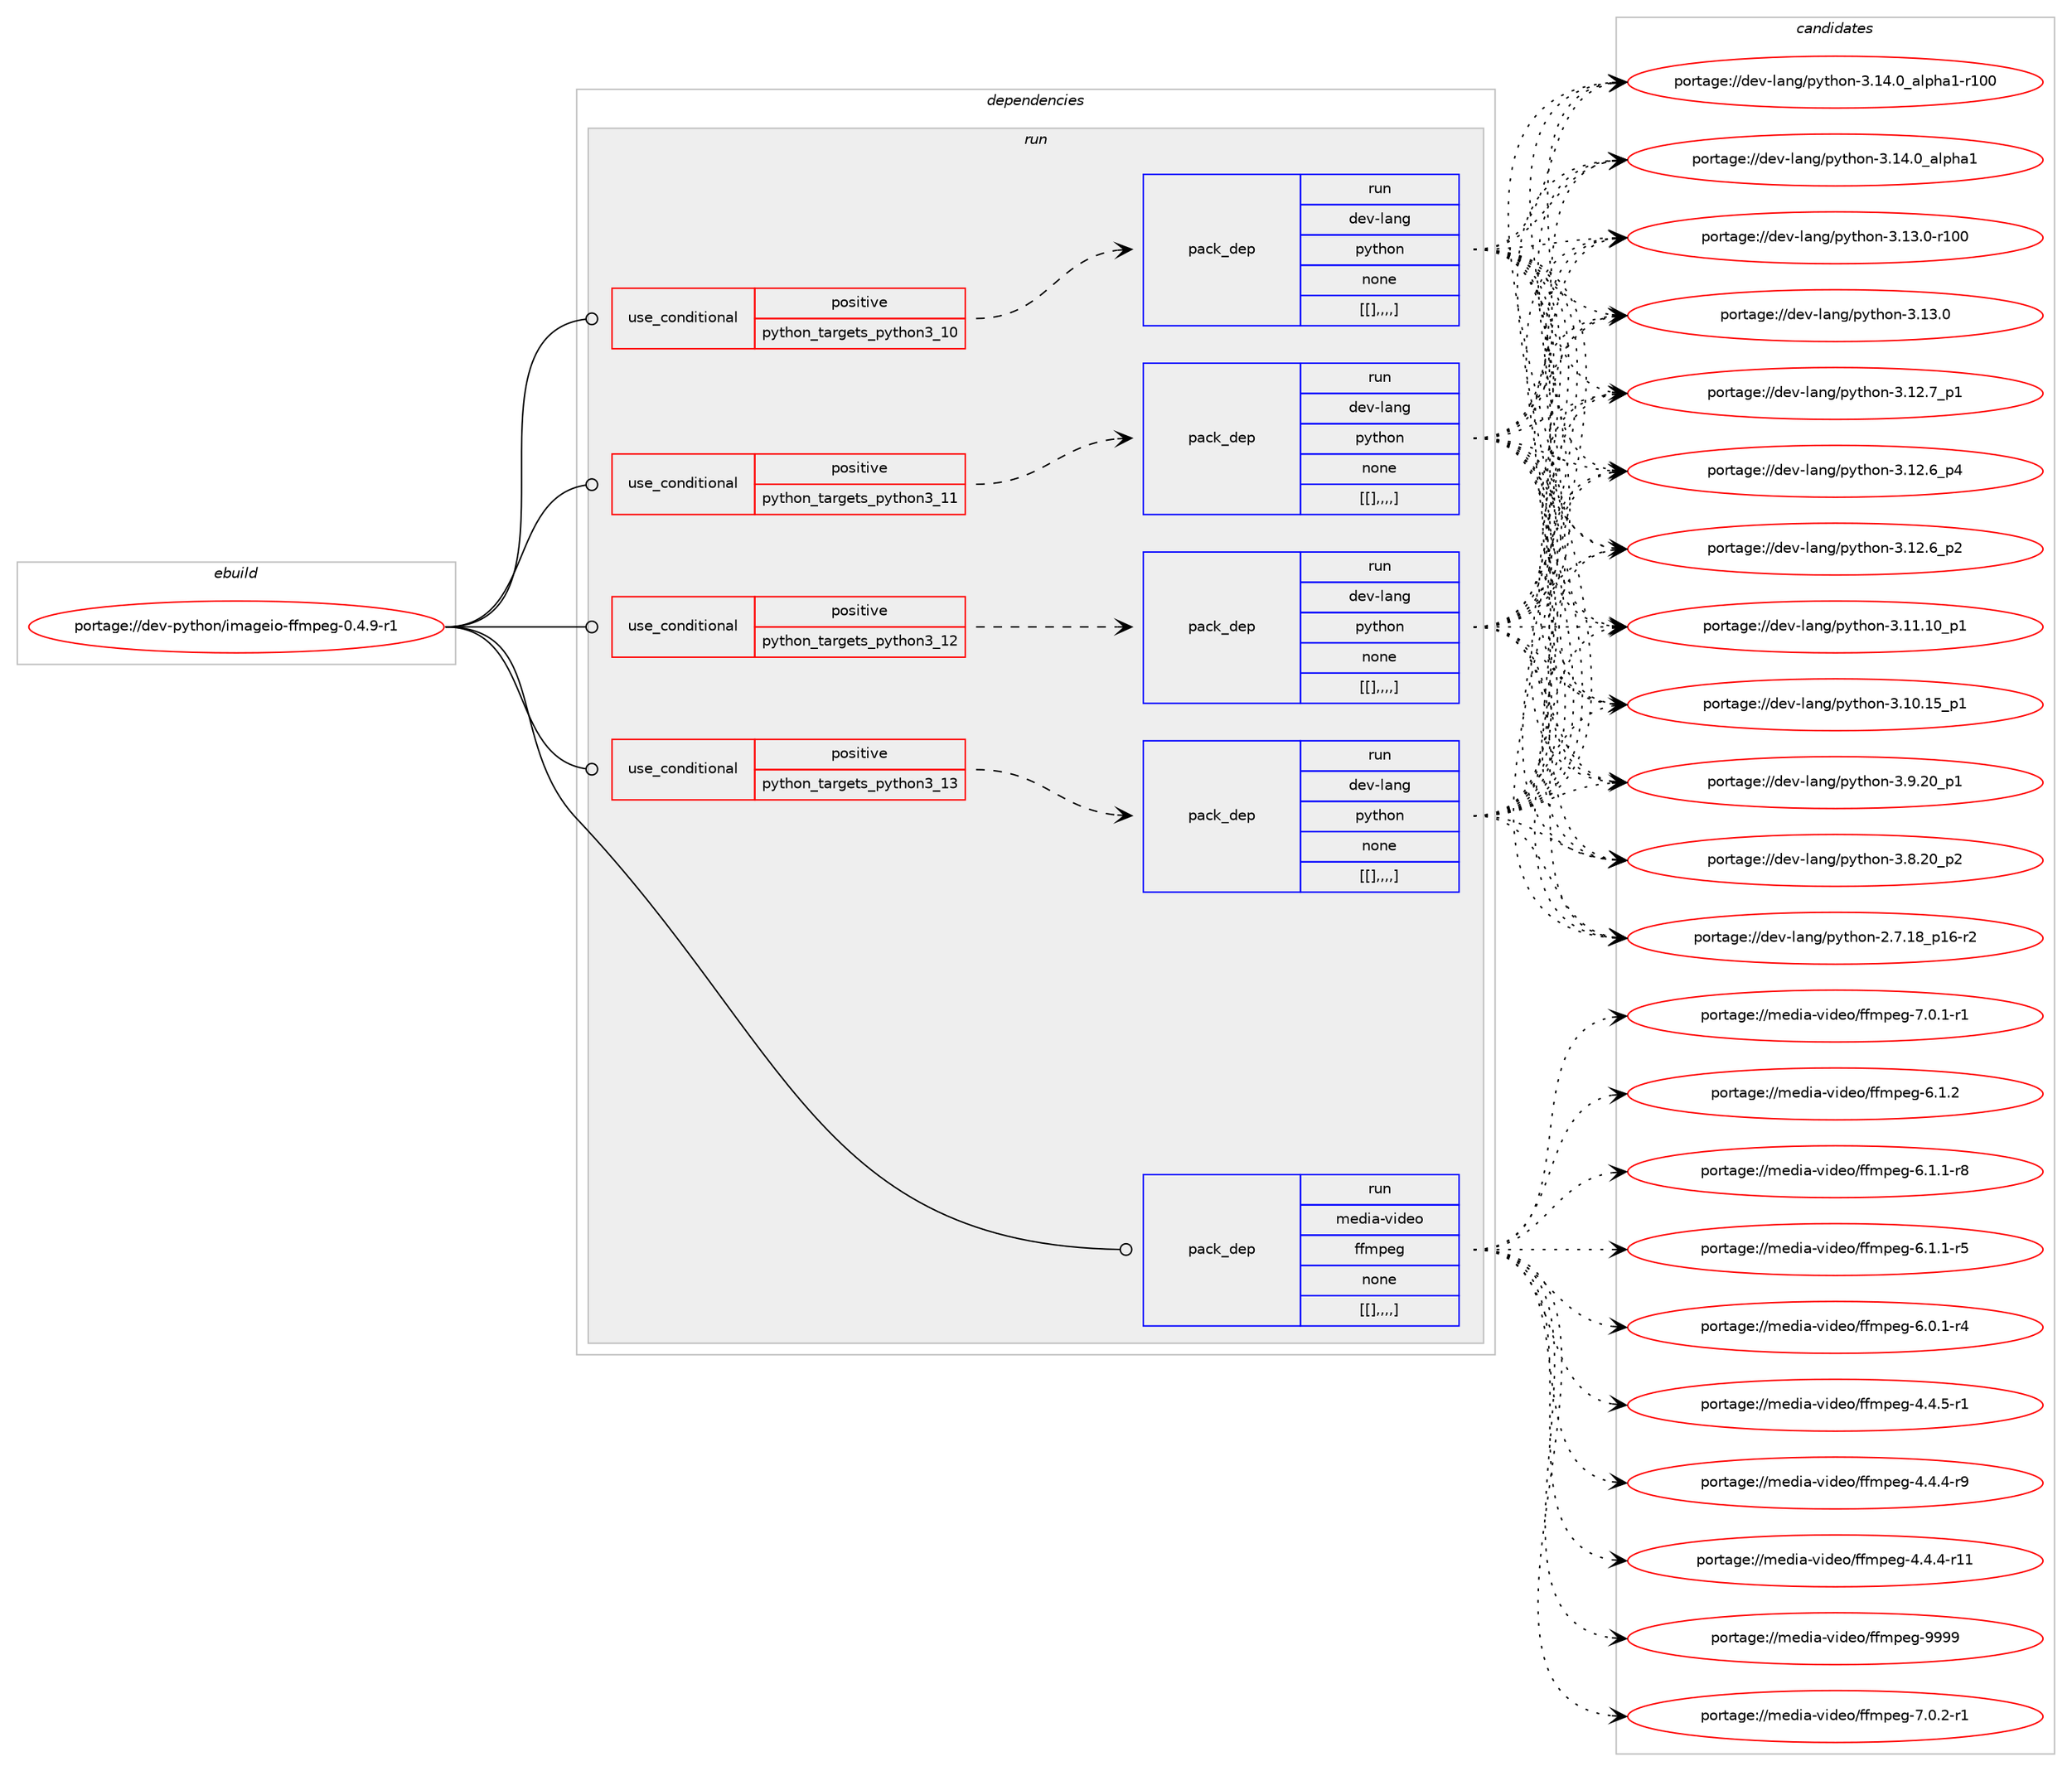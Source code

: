 digraph prolog {

# *************
# Graph options
# *************

newrank=true;
concentrate=true;
compound=true;
graph [rankdir=LR,fontname=Helvetica,fontsize=10,ranksep=1.5];#, ranksep=2.5, nodesep=0.2];
edge  [arrowhead=vee];
node  [fontname=Helvetica,fontsize=10];

# **********
# The ebuild
# **********

subgraph cluster_leftcol {
color=gray;
label=<<i>ebuild</i>>;
id [label="portage://dev-python/imageio-ffmpeg-0.4.9-r1", color=red, width=4, href="../dev-python/imageio-ffmpeg-0.4.9-r1.svg"];
}

# ****************
# The dependencies
# ****************

subgraph cluster_midcol {
color=gray;
label=<<i>dependencies</i>>;
subgraph cluster_compile {
fillcolor="#eeeeee";
style=filled;
label=<<i>compile</i>>;
}
subgraph cluster_compileandrun {
fillcolor="#eeeeee";
style=filled;
label=<<i>compile and run</i>>;
}
subgraph cluster_run {
fillcolor="#eeeeee";
style=filled;
label=<<i>run</i>>;
subgraph cond35734 {
dependency153713 [label=<<TABLE BORDER="0" CELLBORDER="1" CELLSPACING="0" CELLPADDING="4"><TR><TD ROWSPAN="3" CELLPADDING="10">use_conditional</TD></TR><TR><TD>positive</TD></TR><TR><TD>python_targets_python3_10</TD></TR></TABLE>>, shape=none, color=red];
subgraph pack116663 {
dependency153715 [label=<<TABLE BORDER="0" CELLBORDER="1" CELLSPACING="0" CELLPADDING="4" WIDTH="220"><TR><TD ROWSPAN="6" CELLPADDING="30">pack_dep</TD></TR><TR><TD WIDTH="110">run</TD></TR><TR><TD>dev-lang</TD></TR><TR><TD>python</TD></TR><TR><TD>none</TD></TR><TR><TD>[[],,,,]</TD></TR></TABLE>>, shape=none, color=blue];
}
dependency153713:e -> dependency153715:w [weight=20,style="dashed",arrowhead="vee"];
}
id:e -> dependency153713:w [weight=20,style="solid",arrowhead="odot"];
subgraph cond35753 {
dependency153757 [label=<<TABLE BORDER="0" CELLBORDER="1" CELLSPACING="0" CELLPADDING="4"><TR><TD ROWSPAN="3" CELLPADDING="10">use_conditional</TD></TR><TR><TD>positive</TD></TR><TR><TD>python_targets_python3_11</TD></TR></TABLE>>, shape=none, color=red];
subgraph pack116688 {
dependency153760 [label=<<TABLE BORDER="0" CELLBORDER="1" CELLSPACING="0" CELLPADDING="4" WIDTH="220"><TR><TD ROWSPAN="6" CELLPADDING="30">pack_dep</TD></TR><TR><TD WIDTH="110">run</TD></TR><TR><TD>dev-lang</TD></TR><TR><TD>python</TD></TR><TR><TD>none</TD></TR><TR><TD>[[],,,,]</TD></TR></TABLE>>, shape=none, color=blue];
}
dependency153757:e -> dependency153760:w [weight=20,style="dashed",arrowhead="vee"];
}
id:e -> dependency153757:w [weight=20,style="solid",arrowhead="odot"];
subgraph cond35772 {
dependency153803 [label=<<TABLE BORDER="0" CELLBORDER="1" CELLSPACING="0" CELLPADDING="4"><TR><TD ROWSPAN="3" CELLPADDING="10">use_conditional</TD></TR><TR><TD>positive</TD></TR><TR><TD>python_targets_python3_12</TD></TR></TABLE>>, shape=none, color=red];
subgraph pack116752 {
dependency153863 [label=<<TABLE BORDER="0" CELLBORDER="1" CELLSPACING="0" CELLPADDING="4" WIDTH="220"><TR><TD ROWSPAN="6" CELLPADDING="30">pack_dep</TD></TR><TR><TD WIDTH="110">run</TD></TR><TR><TD>dev-lang</TD></TR><TR><TD>python</TD></TR><TR><TD>none</TD></TR><TR><TD>[[],,,,]</TD></TR></TABLE>>, shape=none, color=blue];
}
dependency153803:e -> dependency153863:w [weight=20,style="dashed",arrowhead="vee"];
}
id:e -> dependency153803:w [weight=20,style="solid",arrowhead="odot"];
subgraph cond35813 {
dependency153914 [label=<<TABLE BORDER="0" CELLBORDER="1" CELLSPACING="0" CELLPADDING="4"><TR><TD ROWSPAN="3" CELLPADDING="10">use_conditional</TD></TR><TR><TD>positive</TD></TR><TR><TD>python_targets_python3_13</TD></TR></TABLE>>, shape=none, color=red];
subgraph pack116785 {
dependency153935 [label=<<TABLE BORDER="0" CELLBORDER="1" CELLSPACING="0" CELLPADDING="4" WIDTH="220"><TR><TD ROWSPAN="6" CELLPADDING="30">pack_dep</TD></TR><TR><TD WIDTH="110">run</TD></TR><TR><TD>dev-lang</TD></TR><TR><TD>python</TD></TR><TR><TD>none</TD></TR><TR><TD>[[],,,,]</TD></TR></TABLE>>, shape=none, color=blue];
}
dependency153914:e -> dependency153935:w [weight=20,style="dashed",arrowhead="vee"];
}
id:e -> dependency153914:w [weight=20,style="solid",arrowhead="odot"];
subgraph pack116814 {
dependency154007 [label=<<TABLE BORDER="0" CELLBORDER="1" CELLSPACING="0" CELLPADDING="4" WIDTH="220"><TR><TD ROWSPAN="6" CELLPADDING="30">pack_dep</TD></TR><TR><TD WIDTH="110">run</TD></TR><TR><TD>media-video</TD></TR><TR><TD>ffmpeg</TD></TR><TR><TD>none</TD></TR><TR><TD>[[],,,,]</TD></TR></TABLE>>, shape=none, color=blue];
}
id:e -> dependency154007:w [weight=20,style="solid",arrowhead="odot"];
}
}

# **************
# The candidates
# **************

subgraph cluster_choices {
rank=same;
color=gray;
label=<<i>candidates</i>>;

subgraph choice116598 {
color=black;
nodesep=1;
choice100101118451089711010347112121116104111110455146495246489597108112104974945114494848 [label="portage://dev-lang/python-3.14.0_alpha1-r100", color=red, width=4,href="../dev-lang/python-3.14.0_alpha1-r100.svg"];
choice1001011184510897110103471121211161041111104551464952464895971081121049749 [label="portage://dev-lang/python-3.14.0_alpha1", color=red, width=4,href="../dev-lang/python-3.14.0_alpha1.svg"];
choice1001011184510897110103471121211161041111104551464951464845114494848 [label="portage://dev-lang/python-3.13.0-r100", color=red, width=4,href="../dev-lang/python-3.13.0-r100.svg"];
choice10010111845108971101034711212111610411111045514649514648 [label="portage://dev-lang/python-3.13.0", color=red, width=4,href="../dev-lang/python-3.13.0.svg"];
choice100101118451089711010347112121116104111110455146495046559511249 [label="portage://dev-lang/python-3.12.7_p1", color=red, width=4,href="../dev-lang/python-3.12.7_p1.svg"];
choice100101118451089711010347112121116104111110455146495046549511252 [label="portage://dev-lang/python-3.12.6_p4", color=red, width=4,href="../dev-lang/python-3.12.6_p4.svg"];
choice100101118451089711010347112121116104111110455146495046549511250 [label="portage://dev-lang/python-3.12.6_p2", color=red, width=4,href="../dev-lang/python-3.12.6_p2.svg"];
choice10010111845108971101034711212111610411111045514649494649489511249 [label="portage://dev-lang/python-3.11.10_p1", color=red, width=4,href="../dev-lang/python-3.11.10_p1.svg"];
choice10010111845108971101034711212111610411111045514649484649539511249 [label="portage://dev-lang/python-3.10.15_p1", color=red, width=4,href="../dev-lang/python-3.10.15_p1.svg"];
choice100101118451089711010347112121116104111110455146574650489511249 [label="portage://dev-lang/python-3.9.20_p1", color=red, width=4,href="../dev-lang/python-3.9.20_p1.svg"];
choice100101118451089711010347112121116104111110455146564650489511250 [label="portage://dev-lang/python-3.8.20_p2", color=red, width=4,href="../dev-lang/python-3.8.20_p2.svg"];
choice100101118451089711010347112121116104111110455046554649569511249544511450 [label="portage://dev-lang/python-2.7.18_p16-r2", color=red, width=4,href="../dev-lang/python-2.7.18_p16-r2.svg"];
dependency153715:e -> choice100101118451089711010347112121116104111110455146495246489597108112104974945114494848:w [style=dotted,weight="100"];
dependency153715:e -> choice1001011184510897110103471121211161041111104551464952464895971081121049749:w [style=dotted,weight="100"];
dependency153715:e -> choice1001011184510897110103471121211161041111104551464951464845114494848:w [style=dotted,weight="100"];
dependency153715:e -> choice10010111845108971101034711212111610411111045514649514648:w [style=dotted,weight="100"];
dependency153715:e -> choice100101118451089711010347112121116104111110455146495046559511249:w [style=dotted,weight="100"];
dependency153715:e -> choice100101118451089711010347112121116104111110455146495046549511252:w [style=dotted,weight="100"];
dependency153715:e -> choice100101118451089711010347112121116104111110455146495046549511250:w [style=dotted,weight="100"];
dependency153715:e -> choice10010111845108971101034711212111610411111045514649494649489511249:w [style=dotted,weight="100"];
dependency153715:e -> choice10010111845108971101034711212111610411111045514649484649539511249:w [style=dotted,weight="100"];
dependency153715:e -> choice100101118451089711010347112121116104111110455146574650489511249:w [style=dotted,weight="100"];
dependency153715:e -> choice100101118451089711010347112121116104111110455146564650489511250:w [style=dotted,weight="100"];
dependency153715:e -> choice100101118451089711010347112121116104111110455046554649569511249544511450:w [style=dotted,weight="100"];
}
subgraph choice116629 {
color=black;
nodesep=1;
choice100101118451089711010347112121116104111110455146495246489597108112104974945114494848 [label="portage://dev-lang/python-3.14.0_alpha1-r100", color=red, width=4,href="../dev-lang/python-3.14.0_alpha1-r100.svg"];
choice1001011184510897110103471121211161041111104551464952464895971081121049749 [label="portage://dev-lang/python-3.14.0_alpha1", color=red, width=4,href="../dev-lang/python-3.14.0_alpha1.svg"];
choice1001011184510897110103471121211161041111104551464951464845114494848 [label="portage://dev-lang/python-3.13.0-r100", color=red, width=4,href="../dev-lang/python-3.13.0-r100.svg"];
choice10010111845108971101034711212111610411111045514649514648 [label="portage://dev-lang/python-3.13.0", color=red, width=4,href="../dev-lang/python-3.13.0.svg"];
choice100101118451089711010347112121116104111110455146495046559511249 [label="portage://dev-lang/python-3.12.7_p1", color=red, width=4,href="../dev-lang/python-3.12.7_p1.svg"];
choice100101118451089711010347112121116104111110455146495046549511252 [label="portage://dev-lang/python-3.12.6_p4", color=red, width=4,href="../dev-lang/python-3.12.6_p4.svg"];
choice100101118451089711010347112121116104111110455146495046549511250 [label="portage://dev-lang/python-3.12.6_p2", color=red, width=4,href="../dev-lang/python-3.12.6_p2.svg"];
choice10010111845108971101034711212111610411111045514649494649489511249 [label="portage://dev-lang/python-3.11.10_p1", color=red, width=4,href="../dev-lang/python-3.11.10_p1.svg"];
choice10010111845108971101034711212111610411111045514649484649539511249 [label="portage://dev-lang/python-3.10.15_p1", color=red, width=4,href="../dev-lang/python-3.10.15_p1.svg"];
choice100101118451089711010347112121116104111110455146574650489511249 [label="portage://dev-lang/python-3.9.20_p1", color=red, width=4,href="../dev-lang/python-3.9.20_p1.svg"];
choice100101118451089711010347112121116104111110455146564650489511250 [label="portage://dev-lang/python-3.8.20_p2", color=red, width=4,href="../dev-lang/python-3.8.20_p2.svg"];
choice100101118451089711010347112121116104111110455046554649569511249544511450 [label="portage://dev-lang/python-2.7.18_p16-r2", color=red, width=4,href="../dev-lang/python-2.7.18_p16-r2.svg"];
dependency153760:e -> choice100101118451089711010347112121116104111110455146495246489597108112104974945114494848:w [style=dotted,weight="100"];
dependency153760:e -> choice1001011184510897110103471121211161041111104551464952464895971081121049749:w [style=dotted,weight="100"];
dependency153760:e -> choice1001011184510897110103471121211161041111104551464951464845114494848:w [style=dotted,weight="100"];
dependency153760:e -> choice10010111845108971101034711212111610411111045514649514648:w [style=dotted,weight="100"];
dependency153760:e -> choice100101118451089711010347112121116104111110455146495046559511249:w [style=dotted,weight="100"];
dependency153760:e -> choice100101118451089711010347112121116104111110455146495046549511252:w [style=dotted,weight="100"];
dependency153760:e -> choice100101118451089711010347112121116104111110455146495046549511250:w [style=dotted,weight="100"];
dependency153760:e -> choice10010111845108971101034711212111610411111045514649494649489511249:w [style=dotted,weight="100"];
dependency153760:e -> choice10010111845108971101034711212111610411111045514649484649539511249:w [style=dotted,weight="100"];
dependency153760:e -> choice100101118451089711010347112121116104111110455146574650489511249:w [style=dotted,weight="100"];
dependency153760:e -> choice100101118451089711010347112121116104111110455146564650489511250:w [style=dotted,weight="100"];
dependency153760:e -> choice100101118451089711010347112121116104111110455046554649569511249544511450:w [style=dotted,weight="100"];
}
subgraph choice116649 {
color=black;
nodesep=1;
choice100101118451089711010347112121116104111110455146495246489597108112104974945114494848 [label="portage://dev-lang/python-3.14.0_alpha1-r100", color=red, width=4,href="../dev-lang/python-3.14.0_alpha1-r100.svg"];
choice1001011184510897110103471121211161041111104551464952464895971081121049749 [label="portage://dev-lang/python-3.14.0_alpha1", color=red, width=4,href="../dev-lang/python-3.14.0_alpha1.svg"];
choice1001011184510897110103471121211161041111104551464951464845114494848 [label="portage://dev-lang/python-3.13.0-r100", color=red, width=4,href="../dev-lang/python-3.13.0-r100.svg"];
choice10010111845108971101034711212111610411111045514649514648 [label="portage://dev-lang/python-3.13.0", color=red, width=4,href="../dev-lang/python-3.13.0.svg"];
choice100101118451089711010347112121116104111110455146495046559511249 [label="portage://dev-lang/python-3.12.7_p1", color=red, width=4,href="../dev-lang/python-3.12.7_p1.svg"];
choice100101118451089711010347112121116104111110455146495046549511252 [label="portage://dev-lang/python-3.12.6_p4", color=red, width=4,href="../dev-lang/python-3.12.6_p4.svg"];
choice100101118451089711010347112121116104111110455146495046549511250 [label="portage://dev-lang/python-3.12.6_p2", color=red, width=4,href="../dev-lang/python-3.12.6_p2.svg"];
choice10010111845108971101034711212111610411111045514649494649489511249 [label="portage://dev-lang/python-3.11.10_p1", color=red, width=4,href="../dev-lang/python-3.11.10_p1.svg"];
choice10010111845108971101034711212111610411111045514649484649539511249 [label="portage://dev-lang/python-3.10.15_p1", color=red, width=4,href="../dev-lang/python-3.10.15_p1.svg"];
choice100101118451089711010347112121116104111110455146574650489511249 [label="portage://dev-lang/python-3.9.20_p1", color=red, width=4,href="../dev-lang/python-3.9.20_p1.svg"];
choice100101118451089711010347112121116104111110455146564650489511250 [label="portage://dev-lang/python-3.8.20_p2", color=red, width=4,href="../dev-lang/python-3.8.20_p2.svg"];
choice100101118451089711010347112121116104111110455046554649569511249544511450 [label="portage://dev-lang/python-2.7.18_p16-r2", color=red, width=4,href="../dev-lang/python-2.7.18_p16-r2.svg"];
dependency153863:e -> choice100101118451089711010347112121116104111110455146495246489597108112104974945114494848:w [style=dotted,weight="100"];
dependency153863:e -> choice1001011184510897110103471121211161041111104551464952464895971081121049749:w [style=dotted,weight="100"];
dependency153863:e -> choice1001011184510897110103471121211161041111104551464951464845114494848:w [style=dotted,weight="100"];
dependency153863:e -> choice10010111845108971101034711212111610411111045514649514648:w [style=dotted,weight="100"];
dependency153863:e -> choice100101118451089711010347112121116104111110455146495046559511249:w [style=dotted,weight="100"];
dependency153863:e -> choice100101118451089711010347112121116104111110455146495046549511252:w [style=dotted,weight="100"];
dependency153863:e -> choice100101118451089711010347112121116104111110455146495046549511250:w [style=dotted,weight="100"];
dependency153863:e -> choice10010111845108971101034711212111610411111045514649494649489511249:w [style=dotted,weight="100"];
dependency153863:e -> choice10010111845108971101034711212111610411111045514649484649539511249:w [style=dotted,weight="100"];
dependency153863:e -> choice100101118451089711010347112121116104111110455146574650489511249:w [style=dotted,weight="100"];
dependency153863:e -> choice100101118451089711010347112121116104111110455146564650489511250:w [style=dotted,weight="100"];
dependency153863:e -> choice100101118451089711010347112121116104111110455046554649569511249544511450:w [style=dotted,weight="100"];
}
subgraph choice116661 {
color=black;
nodesep=1;
choice100101118451089711010347112121116104111110455146495246489597108112104974945114494848 [label="portage://dev-lang/python-3.14.0_alpha1-r100", color=red, width=4,href="../dev-lang/python-3.14.0_alpha1-r100.svg"];
choice1001011184510897110103471121211161041111104551464952464895971081121049749 [label="portage://dev-lang/python-3.14.0_alpha1", color=red, width=4,href="../dev-lang/python-3.14.0_alpha1.svg"];
choice1001011184510897110103471121211161041111104551464951464845114494848 [label="portage://dev-lang/python-3.13.0-r100", color=red, width=4,href="../dev-lang/python-3.13.0-r100.svg"];
choice10010111845108971101034711212111610411111045514649514648 [label="portage://dev-lang/python-3.13.0", color=red, width=4,href="../dev-lang/python-3.13.0.svg"];
choice100101118451089711010347112121116104111110455146495046559511249 [label="portage://dev-lang/python-3.12.7_p1", color=red, width=4,href="../dev-lang/python-3.12.7_p1.svg"];
choice100101118451089711010347112121116104111110455146495046549511252 [label="portage://dev-lang/python-3.12.6_p4", color=red, width=4,href="../dev-lang/python-3.12.6_p4.svg"];
choice100101118451089711010347112121116104111110455146495046549511250 [label="portage://dev-lang/python-3.12.6_p2", color=red, width=4,href="../dev-lang/python-3.12.6_p2.svg"];
choice10010111845108971101034711212111610411111045514649494649489511249 [label="portage://dev-lang/python-3.11.10_p1", color=red, width=4,href="../dev-lang/python-3.11.10_p1.svg"];
choice10010111845108971101034711212111610411111045514649484649539511249 [label="portage://dev-lang/python-3.10.15_p1", color=red, width=4,href="../dev-lang/python-3.10.15_p1.svg"];
choice100101118451089711010347112121116104111110455146574650489511249 [label="portage://dev-lang/python-3.9.20_p1", color=red, width=4,href="../dev-lang/python-3.9.20_p1.svg"];
choice100101118451089711010347112121116104111110455146564650489511250 [label="portage://dev-lang/python-3.8.20_p2", color=red, width=4,href="../dev-lang/python-3.8.20_p2.svg"];
choice100101118451089711010347112121116104111110455046554649569511249544511450 [label="portage://dev-lang/python-2.7.18_p16-r2", color=red, width=4,href="../dev-lang/python-2.7.18_p16-r2.svg"];
dependency153935:e -> choice100101118451089711010347112121116104111110455146495246489597108112104974945114494848:w [style=dotted,weight="100"];
dependency153935:e -> choice1001011184510897110103471121211161041111104551464952464895971081121049749:w [style=dotted,weight="100"];
dependency153935:e -> choice1001011184510897110103471121211161041111104551464951464845114494848:w [style=dotted,weight="100"];
dependency153935:e -> choice10010111845108971101034711212111610411111045514649514648:w [style=dotted,weight="100"];
dependency153935:e -> choice100101118451089711010347112121116104111110455146495046559511249:w [style=dotted,weight="100"];
dependency153935:e -> choice100101118451089711010347112121116104111110455146495046549511252:w [style=dotted,weight="100"];
dependency153935:e -> choice100101118451089711010347112121116104111110455146495046549511250:w [style=dotted,weight="100"];
dependency153935:e -> choice10010111845108971101034711212111610411111045514649494649489511249:w [style=dotted,weight="100"];
dependency153935:e -> choice10010111845108971101034711212111610411111045514649484649539511249:w [style=dotted,weight="100"];
dependency153935:e -> choice100101118451089711010347112121116104111110455146574650489511249:w [style=dotted,weight="100"];
dependency153935:e -> choice100101118451089711010347112121116104111110455146564650489511250:w [style=dotted,weight="100"];
dependency153935:e -> choice100101118451089711010347112121116104111110455046554649569511249544511450:w [style=dotted,weight="100"];
}
subgraph choice116667 {
color=black;
nodesep=1;
choice1091011001059745118105100101111471021021091121011034557575757 [label="portage://media-video/ffmpeg-9999", color=red, width=4,href="../media-video/ffmpeg-9999.svg"];
choice1091011001059745118105100101111471021021091121011034555464846504511449 [label="portage://media-video/ffmpeg-7.0.2-r1", color=red, width=4,href="../media-video/ffmpeg-7.0.2-r1.svg"];
choice1091011001059745118105100101111471021021091121011034555464846494511449 [label="portage://media-video/ffmpeg-7.0.1-r1", color=red, width=4,href="../media-video/ffmpeg-7.0.1-r1.svg"];
choice109101100105974511810510010111147102102109112101103455446494650 [label="portage://media-video/ffmpeg-6.1.2", color=red, width=4,href="../media-video/ffmpeg-6.1.2.svg"];
choice1091011001059745118105100101111471021021091121011034554464946494511456 [label="portage://media-video/ffmpeg-6.1.1-r8", color=red, width=4,href="../media-video/ffmpeg-6.1.1-r8.svg"];
choice1091011001059745118105100101111471021021091121011034554464946494511453 [label="portage://media-video/ffmpeg-6.1.1-r5", color=red, width=4,href="../media-video/ffmpeg-6.1.1-r5.svg"];
choice1091011001059745118105100101111471021021091121011034554464846494511452 [label="portage://media-video/ffmpeg-6.0.1-r4", color=red, width=4,href="../media-video/ffmpeg-6.0.1-r4.svg"];
choice1091011001059745118105100101111471021021091121011034552465246534511449 [label="portage://media-video/ffmpeg-4.4.5-r1", color=red, width=4,href="../media-video/ffmpeg-4.4.5-r1.svg"];
choice1091011001059745118105100101111471021021091121011034552465246524511457 [label="portage://media-video/ffmpeg-4.4.4-r9", color=red, width=4,href="../media-video/ffmpeg-4.4.4-r9.svg"];
choice109101100105974511810510010111147102102109112101103455246524652451144949 [label="portage://media-video/ffmpeg-4.4.4-r11", color=red, width=4,href="../media-video/ffmpeg-4.4.4-r11.svg"];
dependency154007:e -> choice1091011001059745118105100101111471021021091121011034557575757:w [style=dotted,weight="100"];
dependency154007:e -> choice1091011001059745118105100101111471021021091121011034555464846504511449:w [style=dotted,weight="100"];
dependency154007:e -> choice1091011001059745118105100101111471021021091121011034555464846494511449:w [style=dotted,weight="100"];
dependency154007:e -> choice109101100105974511810510010111147102102109112101103455446494650:w [style=dotted,weight="100"];
dependency154007:e -> choice1091011001059745118105100101111471021021091121011034554464946494511456:w [style=dotted,weight="100"];
dependency154007:e -> choice1091011001059745118105100101111471021021091121011034554464946494511453:w [style=dotted,weight="100"];
dependency154007:e -> choice1091011001059745118105100101111471021021091121011034554464846494511452:w [style=dotted,weight="100"];
dependency154007:e -> choice1091011001059745118105100101111471021021091121011034552465246534511449:w [style=dotted,weight="100"];
dependency154007:e -> choice1091011001059745118105100101111471021021091121011034552465246524511457:w [style=dotted,weight="100"];
dependency154007:e -> choice109101100105974511810510010111147102102109112101103455246524652451144949:w [style=dotted,weight="100"];
}
}

}
